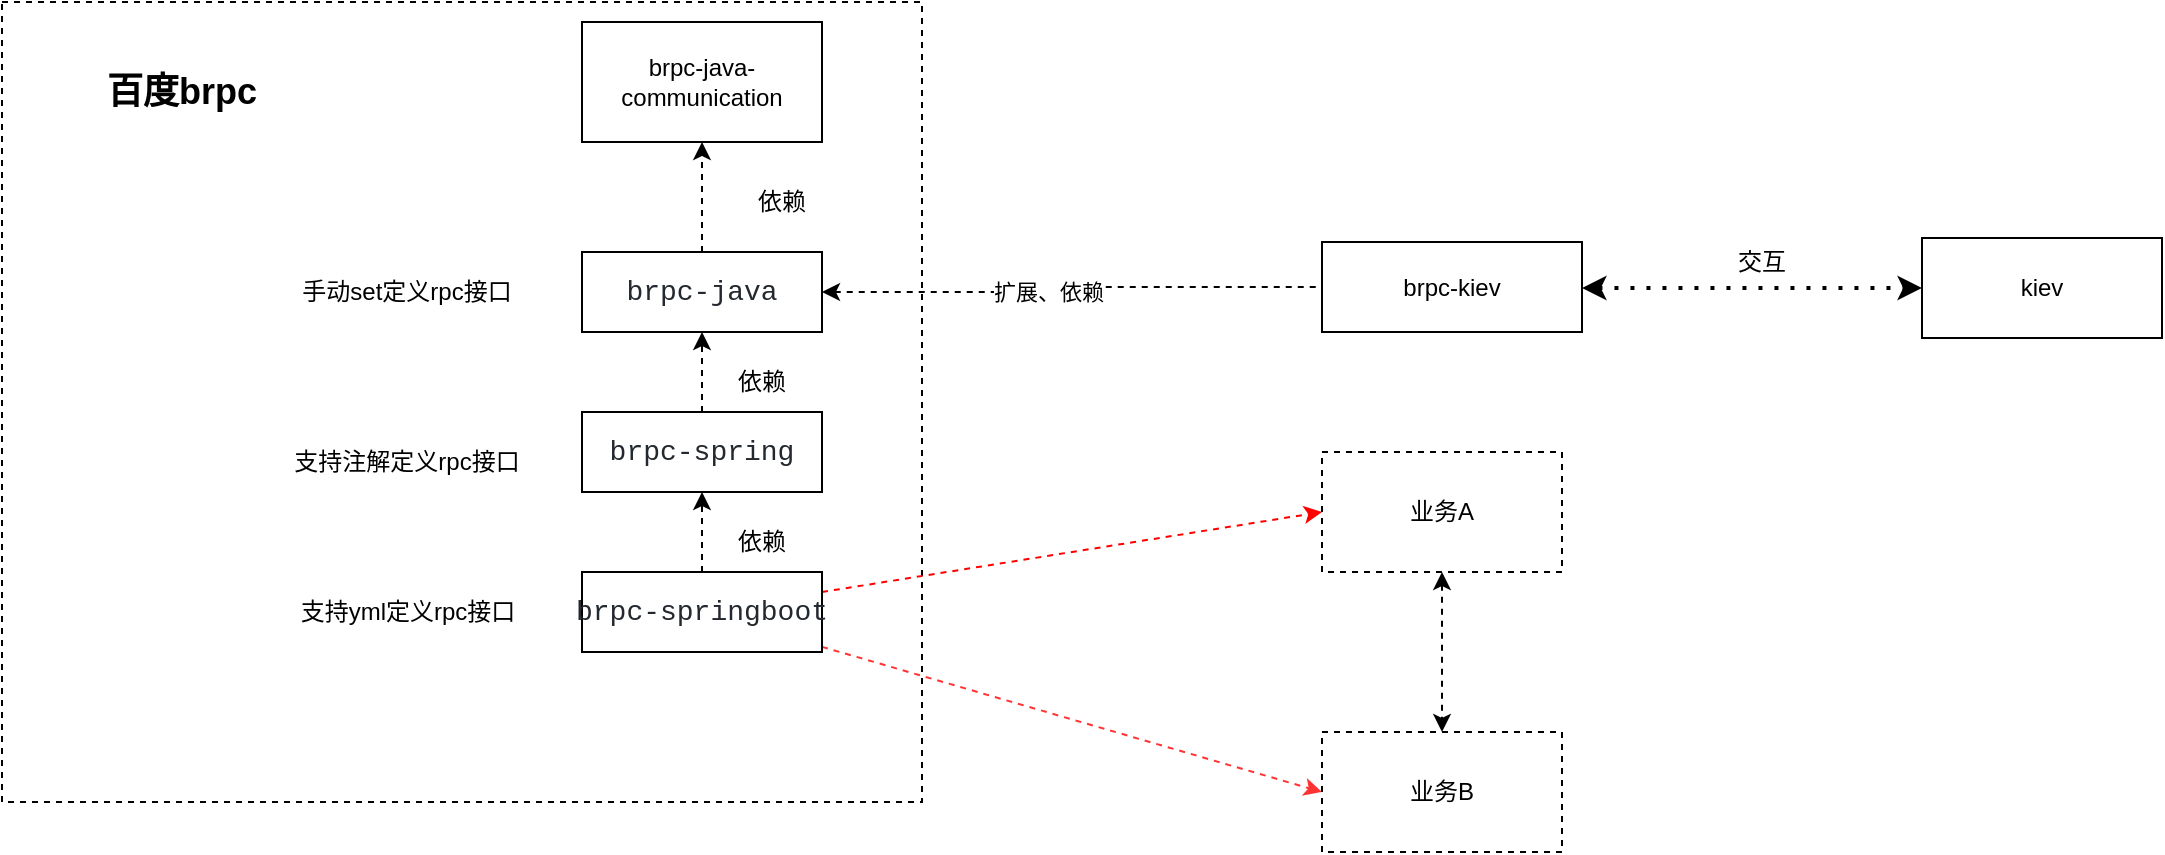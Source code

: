 <mxfile version="21.1.1" type="github">
  <diagram id="ox8Aeg1BDVYijak6DCpR" name="第 1 页">
    <mxGraphModel dx="2261" dy="804" grid="1" gridSize="10" guides="1" tooltips="1" connect="1" arrows="1" fold="1" page="1" pageScale="1" pageWidth="827" pageHeight="1169" math="0" shadow="0">
      <root>
        <mxCell id="0" />
        <mxCell id="1" parent="0" />
        <mxCell id="-VR6fMBjB0OMHQ7KB7rN-14" value="" style="rounded=0;whiteSpace=wrap;html=1;dashed=1;" parent="1" vertex="1">
          <mxGeometry x="-350" y="20" width="460" height="400" as="geometry" />
        </mxCell>
        <mxCell id="-VR6fMBjB0OMHQ7KB7rN-6" style="edgeStyle=orthogonalEdgeStyle;rounded=0;orthogonalLoop=1;jettySize=auto;html=1;exitX=1;exitY=0.5;exitDx=0;exitDy=0;entryX=0;entryY=0.5;entryDx=0;entryDy=0;dashed=1;startArrow=classic;startFill=1;endArrow=none;endFill=0;" parent="1" source="-VR6fMBjB0OMHQ7KB7rN-1" target="-VR6fMBjB0OMHQ7KB7rN-5" edge="1">
          <mxGeometry relative="1" as="geometry" />
        </mxCell>
        <mxCell id="-VR6fMBjB0OMHQ7KB7rN-7" value="扩展、依赖" style="edgeLabel;html=1;align=center;verticalAlign=middle;resizable=0;points=[];" parent="-VR6fMBjB0OMHQ7KB7rN-6" vertex="1" connectable="0">
          <mxGeometry x="-0.104" relative="1" as="geometry">
            <mxPoint as="offset" />
          </mxGeometry>
        </mxCell>
        <mxCell id="1E8zgBK29WBIvn3C2m4--2" style="edgeStyle=orthogonalEdgeStyle;rounded=0;orthogonalLoop=1;jettySize=auto;html=1;dashed=1;" parent="1" source="-VR6fMBjB0OMHQ7KB7rN-1" target="1E8zgBK29WBIvn3C2m4--1" edge="1">
          <mxGeometry relative="1" as="geometry" />
        </mxCell>
        <mxCell id="-VR6fMBjB0OMHQ7KB7rN-1" value="&lt;pre style=&quot;box-sizing: border-box; font-family: ui-monospace, SFMono-Regular, &amp;quot;SF Mono&amp;quot;, Menlo, Consolas, &amp;quot;Liberation Mono&amp;quot;, monospace; font-size: 14px; margin-top: 0px; margin-bottom: 0px; overflow-wrap: normal; padding: 16px; overflow: auto; line-height: 1.45; background-color: var(--color-canvas-subtle); border-radius: 6px; word-break: normal; color: rgb(36, 41, 47); text-align: start;&quot;&gt;brpc-java&lt;/pre&gt;" style="rounded=0;whiteSpace=wrap;html=1;" parent="1" vertex="1">
          <mxGeometry x="-60" y="145" width="120" height="40" as="geometry" />
        </mxCell>
        <mxCell id="-VR6fMBjB0OMHQ7KB7rN-31" value="" style="edgeStyle=none;rounded=0;orthogonalLoop=1;jettySize=auto;html=1;dashed=1;startArrow=none;startFill=0;endArrow=classic;endFill=1;strokeColor=#000000;" parent="1" source="-VR6fMBjB0OMHQ7KB7rN-2" target="-VR6fMBjB0OMHQ7KB7rN-1" edge="1">
          <mxGeometry relative="1" as="geometry" />
        </mxCell>
        <mxCell id="-VR6fMBjB0OMHQ7KB7rN-2" value="&lt;pre style=&quot;box-sizing: border-box; font-family: ui-monospace, SFMono-Regular, &amp;quot;SF Mono&amp;quot;, Menlo, Consolas, &amp;quot;Liberation Mono&amp;quot;, monospace; font-size: 14px; margin-top: 0px; margin-bottom: 0px; overflow-wrap: normal; padding: 16px; overflow: auto; line-height: 1.45; background-color: var(--color-canvas-subtle); border-radius: 6px; word-break: normal; color: rgb(36, 41, 47); text-align: start;&quot;&gt;brpc-spring&lt;/pre&gt;" style="rounded=0;whiteSpace=wrap;html=1;" parent="1" vertex="1">
          <mxGeometry x="-60" y="225" width="120" height="40" as="geometry" />
        </mxCell>
        <mxCell id="-VR6fMBjB0OMHQ7KB7rN-25" style="edgeStyle=none;rounded=0;orthogonalLoop=1;jettySize=auto;html=1;exitX=1;exitY=0.25;exitDx=0;exitDy=0;entryX=0;entryY=0.5;entryDx=0;entryDy=0;dashed=1;startArrow=none;startFill=0;endArrow=classic;endFill=1;strokeColor=#FF0000;" parent="1" source="-VR6fMBjB0OMHQ7KB7rN-3" target="-VR6fMBjB0OMHQ7KB7rN-15" edge="1">
          <mxGeometry relative="1" as="geometry" />
        </mxCell>
        <mxCell id="-VR6fMBjB0OMHQ7KB7rN-26" style="edgeStyle=none;rounded=0;orthogonalLoop=1;jettySize=auto;html=1;entryX=0;entryY=0.5;entryDx=0;entryDy=0;dashed=1;startArrow=none;startFill=0;endArrow=classic;endFill=1;strokeColor=#FF3333;" parent="1" source="-VR6fMBjB0OMHQ7KB7rN-3" target="-VR6fMBjB0OMHQ7KB7rN-16" edge="1">
          <mxGeometry relative="1" as="geometry" />
        </mxCell>
        <mxCell id="-VR6fMBjB0OMHQ7KB7rN-3" value="&lt;pre style=&quot;box-sizing: border-box; font-family: ui-monospace, SFMono-Regular, &amp;quot;SF Mono&amp;quot;, Menlo, Consolas, &amp;quot;Liberation Mono&amp;quot;, monospace; font-size: 14px; margin-top: 0px; margin-bottom: 0px; overflow-wrap: normal; padding: 16px; overflow: auto; line-height: 1.45; background-color: var(--color-canvas-subtle); border-radius: 6px; word-break: normal; color: rgb(36, 41, 47); text-align: start;&quot;&gt;brpc-springboot&lt;/pre&gt;" style="rounded=0;whiteSpace=wrap;html=1;" parent="1" vertex="1">
          <mxGeometry x="-60" y="305" width="120" height="40" as="geometry" />
        </mxCell>
        <mxCell id="-VR6fMBjB0OMHQ7KB7rN-4" value="&lt;font style=&quot;font-size: 18px;&quot;&gt;百度brpc&lt;/font&gt;" style="text;html=1;strokeColor=none;fillColor=none;align=center;verticalAlign=middle;whiteSpace=wrap;rounded=0;fontStyle=1;fontSize=14;" parent="1" vertex="1">
          <mxGeometry x="-320" y="30" width="120" height="70" as="geometry" />
        </mxCell>
        <mxCell id="-VR6fMBjB0OMHQ7KB7rN-5" value="brpc-kiev" style="rounded=0;whiteSpace=wrap;html=1;" parent="1" vertex="1">
          <mxGeometry x="310" y="140" width="130" height="45" as="geometry" />
        </mxCell>
        <mxCell id="-VR6fMBjB0OMHQ7KB7rN-8" value="kiev" style="rounded=0;whiteSpace=wrap;html=1;" parent="1" vertex="1">
          <mxGeometry x="610" y="138" width="120" height="50" as="geometry" />
        </mxCell>
        <mxCell id="-VR6fMBjB0OMHQ7KB7rN-11" value="" style="endArrow=classic;dashed=1;html=1;dashPattern=1 3;strokeWidth=2;rounded=0;entryX=0;entryY=0.5;entryDx=0;entryDy=0;startArrow=classic;startFill=1;endFill=1;" parent="1" target="-VR6fMBjB0OMHQ7KB7rN-8" edge="1">
          <mxGeometry width="50" height="50" relative="1" as="geometry">
            <mxPoint x="440" y="163" as="sourcePoint" />
            <mxPoint x="500" y="135" as="targetPoint" />
          </mxGeometry>
        </mxCell>
        <mxCell id="-VR6fMBjB0OMHQ7KB7rN-12" value="交互" style="text;html=1;strokeColor=none;fillColor=none;align=center;verticalAlign=middle;whiteSpace=wrap;rounded=0;" parent="1" vertex="1">
          <mxGeometry x="500" y="135" width="60" height="30" as="geometry" />
        </mxCell>
        <mxCell id="-VR6fMBjB0OMHQ7KB7rN-23" style="edgeStyle=none;rounded=0;orthogonalLoop=1;jettySize=auto;html=1;exitX=0.5;exitY=1;exitDx=0;exitDy=0;entryX=0.5;entryY=0;entryDx=0;entryDy=0;dashed=1;startArrow=classic;startFill=1;endArrow=classic;endFill=1;" parent="1" source="-VR6fMBjB0OMHQ7KB7rN-15" target="-VR6fMBjB0OMHQ7KB7rN-16" edge="1">
          <mxGeometry relative="1" as="geometry" />
        </mxCell>
        <mxCell id="-VR6fMBjB0OMHQ7KB7rN-15" value="业务A" style="rounded=0;whiteSpace=wrap;html=1;dashed=1;" parent="1" vertex="1">
          <mxGeometry x="310" y="245" width="120" height="60" as="geometry" />
        </mxCell>
        <mxCell id="-VR6fMBjB0OMHQ7KB7rN-16" value="业务B" style="rounded=0;whiteSpace=wrap;html=1;dashed=1;" parent="1" vertex="1">
          <mxGeometry x="310" y="385" width="120" height="60" as="geometry" />
        </mxCell>
        <mxCell id="-VR6fMBjB0OMHQ7KB7rN-29" value="" style="endArrow=classic;html=1;rounded=0;dashed=1;strokeColor=#000000;exitX=0.5;exitY=0;exitDx=0;exitDy=0;" parent="1" source="-VR6fMBjB0OMHQ7KB7rN-3" edge="1">
          <mxGeometry width="50" height="50" relative="1" as="geometry">
            <mxPoint x="-50" y="315" as="sourcePoint" />
            <mxPoint y="265" as="targetPoint" />
          </mxGeometry>
        </mxCell>
        <mxCell id="-VR6fMBjB0OMHQ7KB7rN-33" value="依赖" style="text;html=1;strokeColor=none;fillColor=none;align=center;verticalAlign=middle;whiteSpace=wrap;rounded=0;dashed=1;" parent="1" vertex="1">
          <mxGeometry y="195" width="60" height="30" as="geometry" />
        </mxCell>
        <mxCell id="-VR6fMBjB0OMHQ7KB7rN-34" value="依赖" style="text;html=1;strokeColor=none;fillColor=none;align=center;verticalAlign=middle;whiteSpace=wrap;rounded=0;dashed=1;" parent="1" vertex="1">
          <mxGeometry y="275" width="60" height="30" as="geometry" />
        </mxCell>
        <mxCell id="1E8zgBK29WBIvn3C2m4--1" value="&lt;span style=&quot;font-size: 12px;&quot;&gt;brpc-java-communication&lt;/span&gt;" style="rounded=0;whiteSpace=wrap;html=1;" parent="1" vertex="1">
          <mxGeometry x="-60" y="30" width="120" height="60" as="geometry" />
        </mxCell>
        <mxCell id="1E8zgBK29WBIvn3C2m4--3" value="依赖" style="text;html=1;strokeColor=none;fillColor=none;align=center;verticalAlign=middle;whiteSpace=wrap;rounded=0;" parent="1" vertex="1">
          <mxGeometry x="10" y="105" width="60" height="30" as="geometry" />
        </mxCell>
        <mxCell id="1E8zgBK29WBIvn3C2m4--5" value="&lt;font style=&quot;font-size: 12px;&quot;&gt;支持yml定义rpc接口&lt;/font&gt;" style="text;html=1;strokeColor=none;fillColor=none;align=center;verticalAlign=middle;whiteSpace=wrap;rounded=0;fontSize=11;" parent="1" vertex="1">
          <mxGeometry x="-212.5" y="310" width="130" height="30" as="geometry" />
        </mxCell>
        <mxCell id="1E8zgBK29WBIvn3C2m4--6" value="&lt;font style=&quot;font-size: 12px;&quot;&gt;支持注解定义rpc接口&lt;/font&gt;" style="text;html=1;strokeColor=none;fillColor=none;align=center;verticalAlign=middle;whiteSpace=wrap;rounded=0;fontSize=7;" parent="1" vertex="1">
          <mxGeometry x="-220" y="235" width="145" height="30" as="geometry" />
        </mxCell>
        <mxCell id="1E8zgBK29WBIvn3C2m4--8" value="&lt;span style=&quot;font-size: 12px;&quot;&gt;手动set定义rpc接口&lt;/span&gt;" style="text;html=1;strokeColor=none;fillColor=none;align=center;verticalAlign=middle;whiteSpace=wrap;rounded=0;fontSize=7;" parent="1" vertex="1">
          <mxGeometry x="-220" y="150" width="145" height="30" as="geometry" />
        </mxCell>
      </root>
    </mxGraphModel>
  </diagram>
</mxfile>
